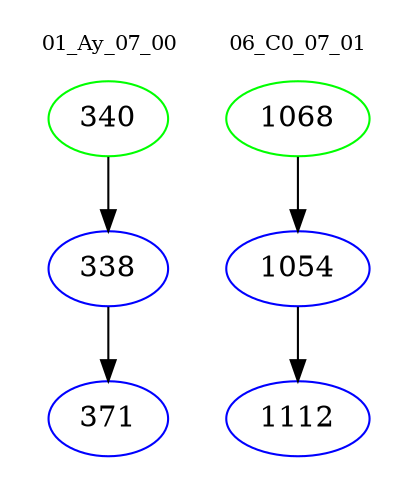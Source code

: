 digraph{
subgraph cluster_0 {
color = white
label = "01_Ay_07_00";
fontsize=10;
T0_340 [label="340", color="green"]
T0_340 -> T0_338 [color="black"]
T0_338 [label="338", color="blue"]
T0_338 -> T0_371 [color="black"]
T0_371 [label="371", color="blue"]
}
subgraph cluster_1 {
color = white
label = "06_C0_07_01";
fontsize=10;
T1_1068 [label="1068", color="green"]
T1_1068 -> T1_1054 [color="black"]
T1_1054 [label="1054", color="blue"]
T1_1054 -> T1_1112 [color="black"]
T1_1112 [label="1112", color="blue"]
}
}
